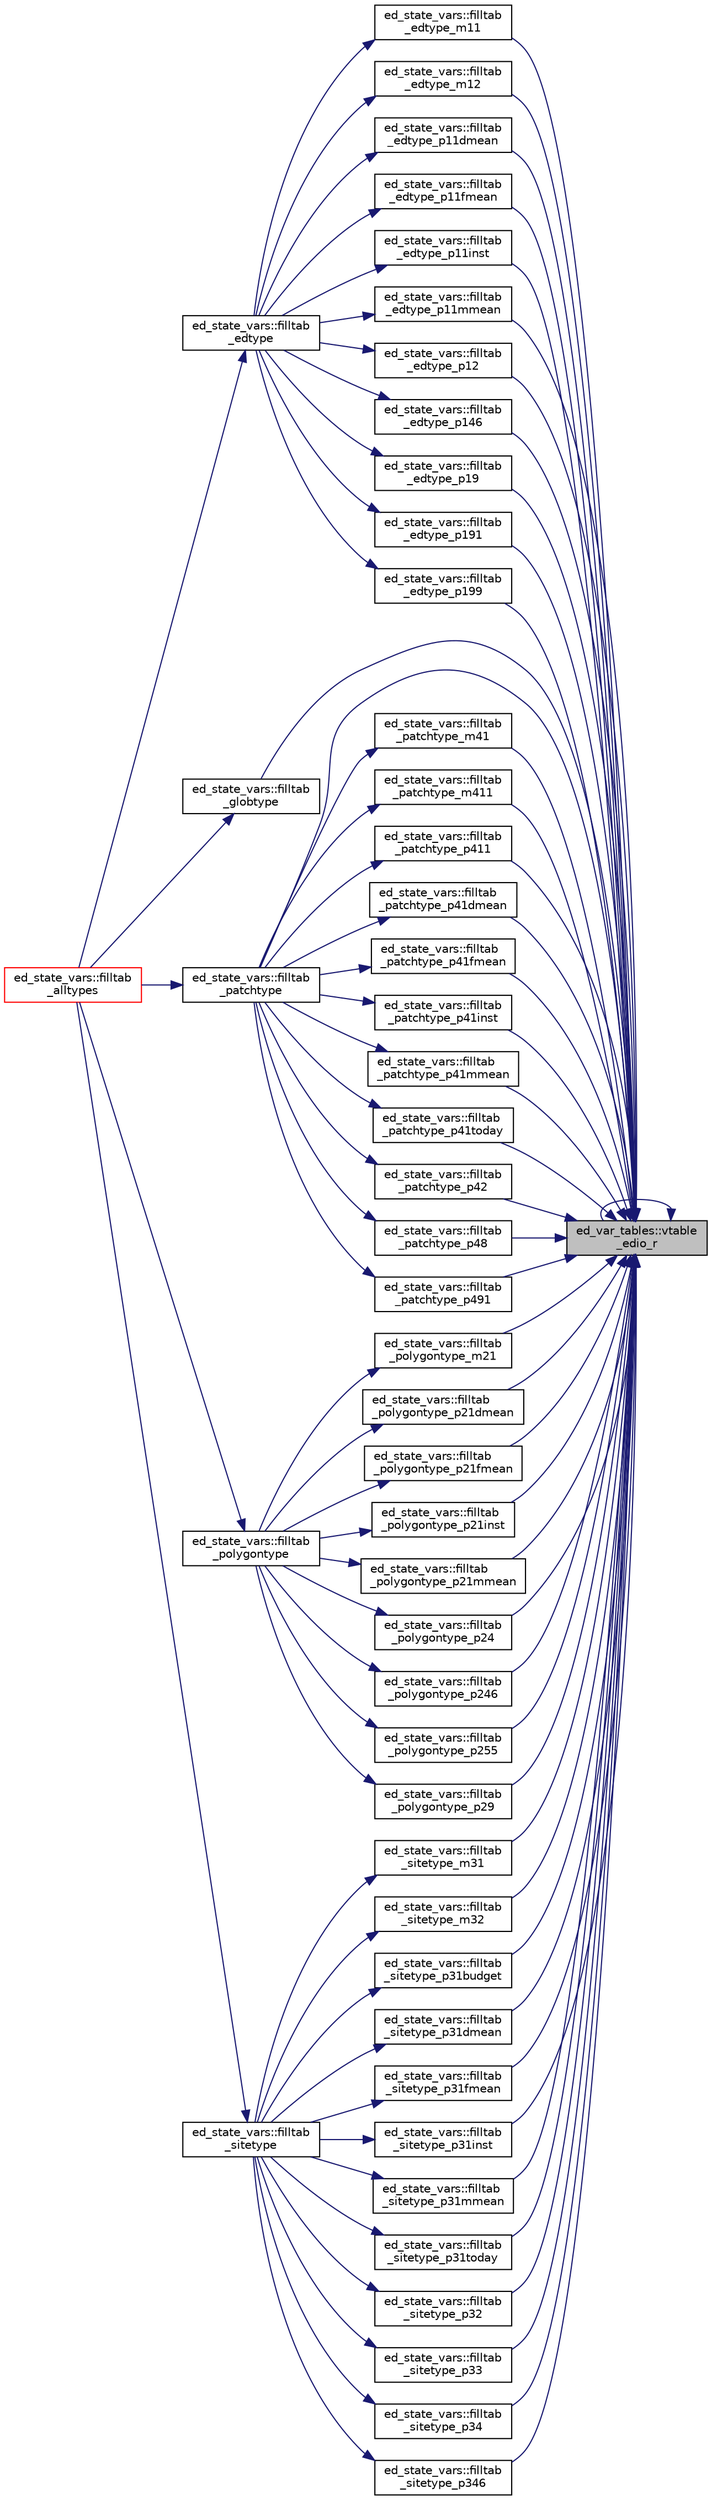 digraph "ed_var_tables::vtable_edio_r"
{
 // LATEX_PDF_SIZE
  edge [fontname="Helvetica",fontsize="10",labelfontname="Helvetica",labelfontsize="10"];
  node [fontname="Helvetica",fontsize="10",shape=record];
  rankdir="RL";
  Node1 [label="ed_var_tables::vtable\l_edio_r",height=0.2,width=0.4,color="black", fillcolor="grey75", style="filled", fontcolor="black",tooltip=" "];
  Node1 -> Node2 [dir="back",color="midnightblue",fontsize="10",style="solid"];
  Node2 [label="ed_state_vars::filltab\l_edtype_m11",height=0.2,width=0.4,color="black", fillcolor="white", style="filled",URL="$namespaceed__state__vars.html#ab9eaf06f12f8739d511341e99dad51eb",tooltip="This routine will fill the pointer table with the polygon-level variables (edtype) that have two dime..."];
  Node2 -> Node3 [dir="back",color="midnightblue",fontsize="10",style="solid"];
  Node3 [label="ed_state_vars::filltab\l_edtype",height=0.2,width=0.4,color="black", fillcolor="white", style="filled",URL="$namespaceed__state__vars.html#a31b9d7889efe4b92ff8dc064eb655d4e",tooltip="This routine will fill the pointer table with the polygon-level variables   (edtype)."];
  Node3 -> Node4 [dir="back",color="midnightblue",fontsize="10",style="solid"];
  Node4 [label="ed_state_vars::filltab\l_alltypes",height=0.2,width=0.4,color="red", fillcolor="white", style="filled",URL="$namespaceed__state__vars.html#afdc01451213108f52d4c3ac14a804f74",tooltip="This subroutine is the main driver for filling the variable table (var_table) of ED variables."];
  Node1 -> Node13 [dir="back",color="midnightblue",fontsize="10",style="solid"];
  Node13 [label="ed_state_vars::filltab\l_edtype_m12",height=0.2,width=0.4,color="black", fillcolor="white", style="filled",URL="$namespaceed__state__vars.html#a4834dc1fa685230019880cc6c9cf4ed0",tooltip="This routine will fill the pointer table with the polygon-level variables (edtype) that have three di..."];
  Node13 -> Node3 [dir="back",color="midnightblue",fontsize="10",style="solid"];
  Node1 -> Node14 [dir="back",color="midnightblue",fontsize="10",style="solid"];
  Node14 [label="ed_state_vars::filltab\l_edtype_p11dmean",height=0.2,width=0.4,color="black", fillcolor="white", style="filled",URL="$namespaceed__state__vars.html#a7ed69aec83eaa248927d38ddd7a67daa",tooltip="This routine will fill the pointer table with the polygon-level variables (edtype) that have one dime..."];
  Node14 -> Node3 [dir="back",color="midnightblue",fontsize="10",style="solid"];
  Node1 -> Node15 [dir="back",color="midnightblue",fontsize="10",style="solid"];
  Node15 [label="ed_state_vars::filltab\l_edtype_p11fmean",height=0.2,width=0.4,color="black", fillcolor="white", style="filled",URL="$namespaceed__state__vars.html#a6d7159b5099487f658877739e29f3f40",tooltip="This routine will fill the pointer table with the polygon-level variables (edtype) that have one dime..."];
  Node15 -> Node3 [dir="back",color="midnightblue",fontsize="10",style="solid"];
  Node1 -> Node16 [dir="back",color="midnightblue",fontsize="10",style="solid"];
  Node16 [label="ed_state_vars::filltab\l_edtype_p11inst",height=0.2,width=0.4,color="black", fillcolor="white", style="filled",URL="$namespaceed__state__vars.html#a256581db31438ac1eab6658d8eed7e6d",tooltip="This routine will fill the pointer table with the polygon-level variables (edtype) that have one dime..."];
  Node16 -> Node3 [dir="back",color="midnightblue",fontsize="10",style="solid"];
  Node1 -> Node17 [dir="back",color="midnightblue",fontsize="10",style="solid"];
  Node17 [label="ed_state_vars::filltab\l_edtype_p11mmean",height=0.2,width=0.4,color="black", fillcolor="white", style="filled",URL="$namespaceed__state__vars.html#a714397c35a6eb326065670c98745d2ee",tooltip="This routine will fill the pointer table with the polygon-level variables (edtype) that have one dime..."];
  Node17 -> Node3 [dir="back",color="midnightblue",fontsize="10",style="solid"];
  Node1 -> Node18 [dir="back",color="midnightblue",fontsize="10",style="solid"];
  Node18 [label="ed_state_vars::filltab\l_edtype_p12",height=0.2,width=0.4,color="black", fillcolor="white", style="filled",URL="$namespaceed__state__vars.html#a78f2d3db9b379cbde2178f6366ebdd06",tooltip="This routine will fill the pointer table with the polygon-level variables (edtype) that have two dime..."];
  Node18 -> Node3 [dir="back",color="midnightblue",fontsize="10",style="solid"];
  Node1 -> Node19 [dir="back",color="midnightblue",fontsize="10",style="solid"];
  Node19 [label="ed_state_vars::filltab\l_edtype_p146",height=0.2,width=0.4,color="black", fillcolor="white", style="filled",URL="$namespaceed__state__vars.html#a973191c14021cf533e4643205c6623d8",tooltip="This routine will fill the pointer table with the polygon-level variables (edtype) that have three di..."];
  Node19 -> Node3 [dir="back",color="midnightblue",fontsize="10",style="solid"];
  Node1 -> Node20 [dir="back",color="midnightblue",fontsize="10",style="solid"];
  Node20 [label="ed_state_vars::filltab\l_edtype_p19",height=0.2,width=0.4,color="black", fillcolor="white", style="filled",URL="$namespaceed__state__vars.html#a6265fcb655ce420fb53d9d9a70a676c7",tooltip="This routine will fill the pointer table with the polygon-level variables (edtype) that have two dime..."];
  Node20 -> Node3 [dir="back",color="midnightblue",fontsize="10",style="solid"];
  Node1 -> Node21 [dir="back",color="midnightblue",fontsize="10",style="solid"];
  Node21 [label="ed_state_vars::filltab\l_edtype_p191",height=0.2,width=0.4,color="black", fillcolor="white", style="filled",URL="$namespaceed__state__vars.html#ac8c4001066687856580431bcfa5c49ff",tooltip="This routine will fill the pointer table with the polygon-level variables (edtype) that have two dime..."];
  Node21 -> Node3 [dir="back",color="midnightblue",fontsize="10",style="solid"];
  Node1 -> Node22 [dir="back",color="midnightblue",fontsize="10",style="solid"];
  Node22 [label="ed_state_vars::filltab\l_edtype_p199",height=0.2,width=0.4,color="black", fillcolor="white", style="filled",URL="$namespaceed__state__vars.html#a241cb06b937cbad37050f035e6305788",tooltip="This routine will fill the pointer table with the polygon-level variables (edtype) that have three di..."];
  Node22 -> Node3 [dir="back",color="midnightblue",fontsize="10",style="solid"];
  Node1 -> Node23 [dir="back",color="midnightblue",fontsize="10",style="solid"];
  Node23 [label="ed_state_vars::filltab\l_globtype",height=0.2,width=0.4,color="black", fillcolor="white", style="filled",URL="$namespaceed__state__vars.html#ac479c3704655d44e4b6b87b703c488a1",tooltip=" "];
  Node23 -> Node4 [dir="back",color="midnightblue",fontsize="10",style="solid"];
  Node1 -> Node24 [dir="back",color="midnightblue",fontsize="10",style="solid"];
  Node24 [label="ed_state_vars::filltab\l_patchtype",height=0.2,width=0.4,color="black", fillcolor="white", style="filled",URL="$namespaceed__state__vars.html#ac37a860383b752e5263aa945c99824a9",tooltip="This sub-routine fills in the variable table for cohort-level variables."];
  Node24 -> Node4 [dir="back",color="midnightblue",fontsize="10",style="solid"];
  Node1 -> Node25 [dir="back",color="midnightblue",fontsize="10",style="solid"];
  Node25 [label="ed_state_vars::filltab\l_patchtype_m41",height=0.2,width=0.4,color="black", fillcolor="white", style="filled",URL="$namespaceed__state__vars.html#a326b7df2068b9faa5fc1ea535c86efe2",tooltip="This routine will fill the pointer table with the cohort-level variables (patchtype) that have two di..."];
  Node25 -> Node24 [dir="back",color="midnightblue",fontsize="10",style="solid"];
  Node1 -> Node26 [dir="back",color="midnightblue",fontsize="10",style="solid"];
  Node26 [label="ed_state_vars::filltab\l_patchtype_m411",height=0.2,width=0.4,color="black", fillcolor="white", style="filled",URL="$namespaceed__state__vars.html#ad37021d612198bd02a104790ed58446c",tooltip="This routine will fill the pointer table with the cohort-level variables (patchtype) that have three ..."];
  Node26 -> Node24 [dir="back",color="midnightblue",fontsize="10",style="solid"];
  Node1 -> Node27 [dir="back",color="midnightblue",fontsize="10",style="solid"];
  Node27 [label="ed_state_vars::filltab\l_patchtype_p411",height=0.2,width=0.4,color="black", fillcolor="white", style="filled",URL="$namespaceed__state__vars.html#afa3fe02474e668980d731221824ae0ab",tooltip="This routine will fill the pointer table with the cohort-level variables (patchtype) that have two di..."];
  Node27 -> Node24 [dir="back",color="midnightblue",fontsize="10",style="solid"];
  Node1 -> Node28 [dir="back",color="midnightblue",fontsize="10",style="solid"];
  Node28 [label="ed_state_vars::filltab\l_patchtype_p41dmean",height=0.2,width=0.4,color="black", fillcolor="white", style="filled",URL="$namespaceed__state__vars.html#a80a0217d902dbecc06271e51aebabd66",tooltip="This routine will fill the pointer table with the cohort-level variables (patchtype) that have one di..."];
  Node28 -> Node24 [dir="back",color="midnightblue",fontsize="10",style="solid"];
  Node1 -> Node29 [dir="back",color="midnightblue",fontsize="10",style="solid"];
  Node29 [label="ed_state_vars::filltab\l_patchtype_p41fmean",height=0.2,width=0.4,color="black", fillcolor="white", style="filled",URL="$namespaceed__state__vars.html#ab1a02c808c212a939e3a4f5cfae22bb1",tooltip="This routine will fill the pointer table with the cohort-level variables (patchtype) that have one di..."];
  Node29 -> Node24 [dir="back",color="midnightblue",fontsize="10",style="solid"];
  Node1 -> Node30 [dir="back",color="midnightblue",fontsize="10",style="solid"];
  Node30 [label="ed_state_vars::filltab\l_patchtype_p41inst",height=0.2,width=0.4,color="black", fillcolor="white", style="filled",URL="$namespaceed__state__vars.html#ae15afcbcec31f2654c618be42e1b978d",tooltip="This routine will fill the pointer table with the cohort-level variables (patchtype) that have one di..."];
  Node30 -> Node24 [dir="back",color="midnightblue",fontsize="10",style="solid"];
  Node1 -> Node31 [dir="back",color="midnightblue",fontsize="10",style="solid"];
  Node31 [label="ed_state_vars::filltab\l_patchtype_p41mmean",height=0.2,width=0.4,color="black", fillcolor="white", style="filled",URL="$namespaceed__state__vars.html#a292baeb41c4a8aa98c5cd2a67b3679a3",tooltip="This routine will fill the pointer table with the cohort-level variables (patchtype) that have one di..."];
  Node31 -> Node24 [dir="back",color="midnightblue",fontsize="10",style="solid"];
  Node1 -> Node32 [dir="back",color="midnightblue",fontsize="10",style="solid"];
  Node32 [label="ed_state_vars::filltab\l_patchtype_p41today",height=0.2,width=0.4,color="black", fillcolor="white", style="filled",URL="$namespaceed__state__vars.html#a045ab8a54e0630e26b2fbdf1754efacd",tooltip="This routine will fill the pointer table with the cohort-level variables (patchtype) that have one di..."];
  Node32 -> Node24 [dir="back",color="midnightblue",fontsize="10",style="solid"];
  Node1 -> Node33 [dir="back",color="midnightblue",fontsize="10",style="solid"];
  Node33 [label="ed_state_vars::filltab\l_patchtype_p42",height=0.2,width=0.4,color="black", fillcolor="white", style="filled",URL="$namespaceed__state__vars.html#aff6b5234ab2ac9af7010aebc192f0c88",tooltip="This routine will fill the pointer table with the cohort-level variables (patchtype) that have two di..."];
  Node33 -> Node24 [dir="back",color="midnightblue",fontsize="10",style="solid"];
  Node1 -> Node34 [dir="back",color="midnightblue",fontsize="10",style="solid"];
  Node34 [label="ed_state_vars::filltab\l_patchtype_p48",height=0.2,width=0.4,color="black", fillcolor="white", style="filled",URL="$namespaceed__state__vars.html#a5d63e58eeaff5d95d688b551f909aff4",tooltip="This routine will fill the pointer table with the cohort-level variables (patchtype) that have two di..."];
  Node34 -> Node24 [dir="back",color="midnightblue",fontsize="10",style="solid"];
  Node1 -> Node35 [dir="back",color="midnightblue",fontsize="10",style="solid"];
  Node35 [label="ed_state_vars::filltab\l_patchtype_p491",height=0.2,width=0.4,color="black", fillcolor="white", style="filled",URL="$namespaceed__state__vars.html#afe586106358ae73ee7436e42a0eab679",tooltip="This routine will fill the pointer table with the cohort-level variables (patchtype) that have two di..."];
  Node35 -> Node24 [dir="back",color="midnightblue",fontsize="10",style="solid"];
  Node1 -> Node36 [dir="back",color="midnightblue",fontsize="10",style="solid"];
  Node36 [label="ed_state_vars::filltab\l_polygontype_m21",height=0.2,width=0.4,color="black", fillcolor="white", style="filled",URL="$namespaceed__state__vars.html#ada572b0a43655456a132bf574b33ed7f",tooltip="This routine will fill the pointer table with the site-level variables (polygontype) that have two di..."];
  Node36 -> Node37 [dir="back",color="midnightblue",fontsize="10",style="solid"];
  Node37 [label="ed_state_vars::filltab\l_polygontype",height=0.2,width=0.4,color="black", fillcolor="white", style="filled",URL="$namespaceed__state__vars.html#a5059d40682c2653017de524077b8dae5",tooltip="This sub-routine fills in the variable table with site-level variables."];
  Node37 -> Node4 [dir="back",color="midnightblue",fontsize="10",style="solid"];
  Node1 -> Node38 [dir="back",color="midnightblue",fontsize="10",style="solid"];
  Node38 [label="ed_state_vars::filltab\l_polygontype_p21dmean",height=0.2,width=0.4,color="black", fillcolor="white", style="filled",URL="$namespaceed__state__vars.html#a813592d2753b4e952803f077a7d9270b",tooltip="This routine will fill the pointer table with the site-level variables (polygontype) that have one di..."];
  Node38 -> Node37 [dir="back",color="midnightblue",fontsize="10",style="solid"];
  Node1 -> Node39 [dir="back",color="midnightblue",fontsize="10",style="solid"];
  Node39 [label="ed_state_vars::filltab\l_polygontype_p21fmean",height=0.2,width=0.4,color="black", fillcolor="white", style="filled",URL="$namespaceed__state__vars.html#afa85ef8f0f340a3c70f4070afe429661",tooltip="This routine will fill the pointer table with the site-level variables (polygontype) that have one di..."];
  Node39 -> Node37 [dir="back",color="midnightblue",fontsize="10",style="solid"];
  Node1 -> Node40 [dir="back",color="midnightblue",fontsize="10",style="solid"];
  Node40 [label="ed_state_vars::filltab\l_polygontype_p21inst",height=0.2,width=0.4,color="black", fillcolor="white", style="filled",URL="$namespaceed__state__vars.html#a05b5b3790eeabf7f1ebc386315be33ff",tooltip="This routine will fill the pointer table with the site-level variables (polygontype) that have one di..."];
  Node40 -> Node37 [dir="back",color="midnightblue",fontsize="10",style="solid"];
  Node1 -> Node41 [dir="back",color="midnightblue",fontsize="10",style="solid"];
  Node41 [label="ed_state_vars::filltab\l_polygontype_p21mmean",height=0.2,width=0.4,color="black", fillcolor="white", style="filled",URL="$namespaceed__state__vars.html#ac62932511eae57da5b7d3fedd818ccb6",tooltip="This routine will fill the pointer table with the site-level variables (polygontype) that have one di..."];
  Node41 -> Node37 [dir="back",color="midnightblue",fontsize="10",style="solid"];
  Node1 -> Node42 [dir="back",color="midnightblue",fontsize="10",style="solid"];
  Node42 [label="ed_state_vars::filltab\l_polygontype_p24",height=0.2,width=0.4,color="black", fillcolor="white", style="filled",URL="$namespaceed__state__vars.html#afabb5f55cd27b2d47fc19be14314ee61",tooltip="This routine will fill the pointer table with the site-level variables (polygontype) that have two di..."];
  Node42 -> Node37 [dir="back",color="midnightblue",fontsize="10",style="solid"];
  Node1 -> Node43 [dir="back",color="midnightblue",fontsize="10",style="solid"];
  Node43 [label="ed_state_vars::filltab\l_polygontype_p246",height=0.2,width=0.4,color="black", fillcolor="white", style="filled",URL="$namespaceed__state__vars.html#a767e7b3c2632bb5bae2c57b3d5671780",tooltip="This routine will fill the pointer table with the site-level variables (polygontype) that have three ..."];
  Node43 -> Node37 [dir="back",color="midnightblue",fontsize="10",style="solid"];
  Node1 -> Node44 [dir="back",color="midnightblue",fontsize="10",style="solid"];
  Node44 [label="ed_state_vars::filltab\l_polygontype_p255",height=0.2,width=0.4,color="black", fillcolor="white", style="filled",URL="$namespaceed__state__vars.html#af1a7d7f50a0d28613072bb4a1832c3e3",tooltip="This routine will fill the pointer table with the site-level variables (polygontype) that have three ..."];
  Node44 -> Node37 [dir="back",color="midnightblue",fontsize="10",style="solid"];
  Node1 -> Node45 [dir="back",color="midnightblue",fontsize="10",style="solid"];
  Node45 [label="ed_state_vars::filltab\l_polygontype_p29",height=0.2,width=0.4,color="black", fillcolor="white", style="filled",URL="$namespaceed__state__vars.html#a63083121712f3f902667c53218987e46",tooltip="This routine will fill the pointer table with the site-level variables (polygontype) that have two di..."];
  Node45 -> Node37 [dir="back",color="midnightblue",fontsize="10",style="solid"];
  Node1 -> Node46 [dir="back",color="midnightblue",fontsize="10",style="solid"];
  Node46 [label="ed_state_vars::filltab\l_sitetype_m31",height=0.2,width=0.4,color="black", fillcolor="white", style="filled",URL="$namespaceed__state__vars.html#aeda801ceb00e5700d0dc3175a0937d16",tooltip="This routine will fill the pointer table with the patch-level variables (sitetype) that have two dime..."];
  Node46 -> Node47 [dir="back",color="midnightblue",fontsize="10",style="solid"];
  Node47 [label="ed_state_vars::filltab\l_sitetype",height=0.2,width=0.4,color="black", fillcolor="white", style="filled",URL="$namespaceed__state__vars.html#adfda51c18d9eb4eab6a5f2d479eccd29",tooltip="This sub-routine will fill the variable table with the sitetype variables (patch-level)...."];
  Node47 -> Node4 [dir="back",color="midnightblue",fontsize="10",style="solid"];
  Node1 -> Node48 [dir="back",color="midnightblue",fontsize="10",style="solid"];
  Node48 [label="ed_state_vars::filltab\l_sitetype_m32",height=0.2,width=0.4,color="black", fillcolor="white", style="filled",URL="$namespaceed__state__vars.html#a6f5ed492902141d24d2bd008dd7b68c1",tooltip="This routine will fill the pointer table with the patch-level variables (sitetype) that have three di..."];
  Node48 -> Node47 [dir="back",color="midnightblue",fontsize="10",style="solid"];
  Node1 -> Node49 [dir="back",color="midnightblue",fontsize="10",style="solid"];
  Node49 [label="ed_state_vars::filltab\l_sitetype_p31budget",height=0.2,width=0.4,color="black", fillcolor="white", style="filled",URL="$namespaceed__state__vars.html#a2f41d321145c1fc85e33055ee0d4a78c",tooltip="This routine will fill the pointer table with the patch-level variables (sitetype) that have one dime..."];
  Node49 -> Node47 [dir="back",color="midnightblue",fontsize="10",style="solid"];
  Node1 -> Node50 [dir="back",color="midnightblue",fontsize="10",style="solid"];
  Node50 [label="ed_state_vars::filltab\l_sitetype_p31dmean",height=0.2,width=0.4,color="black", fillcolor="white", style="filled",URL="$namespaceed__state__vars.html#ab7a9ec8185269ed2dda4bf9538a21416",tooltip="This routine will fill the pointer table with the patch-level variables (sitetype) that have one dime..."];
  Node50 -> Node47 [dir="back",color="midnightblue",fontsize="10",style="solid"];
  Node1 -> Node51 [dir="back",color="midnightblue",fontsize="10",style="solid"];
  Node51 [label="ed_state_vars::filltab\l_sitetype_p31fmean",height=0.2,width=0.4,color="black", fillcolor="white", style="filled",URL="$namespaceed__state__vars.html#a195c33fe08578b92692e488eb565861d",tooltip="This routine will fill the pointer table with the patch-level variables (sitetype) that have one dime..."];
  Node51 -> Node47 [dir="back",color="midnightblue",fontsize="10",style="solid"];
  Node1 -> Node52 [dir="back",color="midnightblue",fontsize="10",style="solid"];
  Node52 [label="ed_state_vars::filltab\l_sitetype_p31inst",height=0.2,width=0.4,color="black", fillcolor="white", style="filled",URL="$namespaceed__state__vars.html#a8bc8b68929a7a916f6b7935bb29a633a",tooltip="This routine will fill the pointer table with the patch-level variables (sitetype) that have one dime..."];
  Node52 -> Node47 [dir="back",color="midnightblue",fontsize="10",style="solid"];
  Node1 -> Node53 [dir="back",color="midnightblue",fontsize="10",style="solid"];
  Node53 [label="ed_state_vars::filltab\l_sitetype_p31mmean",height=0.2,width=0.4,color="black", fillcolor="white", style="filled",URL="$namespaceed__state__vars.html#a89840a7049b8ec0e90010deda231bcdc",tooltip="This routine will fill the pointer table with the patch-level variables (sitetype) that have one dime..."];
  Node53 -> Node47 [dir="back",color="midnightblue",fontsize="10",style="solid"];
  Node1 -> Node54 [dir="back",color="midnightblue",fontsize="10",style="solid"];
  Node54 [label="ed_state_vars::filltab\l_sitetype_p31today",height=0.2,width=0.4,color="black", fillcolor="white", style="filled",URL="$namespaceed__state__vars.html#a242eaeffb4268408922368bfe527904f",tooltip="This routine will fill the pointer table with the patch-level variables (sitetype) that have one dime..."];
  Node54 -> Node47 [dir="back",color="midnightblue",fontsize="10",style="solid"];
  Node1 -> Node55 [dir="back",color="midnightblue",fontsize="10",style="solid"];
  Node55 [label="ed_state_vars::filltab\l_sitetype_p32",height=0.2,width=0.4,color="black", fillcolor="white", style="filled",URL="$namespaceed__state__vars.html#a42452cec3810c62dd8c72e2d58476bcd",tooltip="This routine will fill the pointer table with the patch-level variables (sitetype) that have two dime..."];
  Node55 -> Node47 [dir="back",color="midnightblue",fontsize="10",style="solid"];
  Node1 -> Node56 [dir="back",color="midnightblue",fontsize="10",style="solid"];
  Node56 [label="ed_state_vars::filltab\l_sitetype_p33",height=0.2,width=0.4,color="black", fillcolor="white", style="filled",URL="$namespaceed__state__vars.html#ae53d37359e4395c526fd65a95f76c428",tooltip="This routine will fill the pointer table with the patch-level variables (sitetype) that have two dime..."];
  Node56 -> Node47 [dir="back",color="midnightblue",fontsize="10",style="solid"];
  Node1 -> Node57 [dir="back",color="midnightblue",fontsize="10",style="solid"];
  Node57 [label="ed_state_vars::filltab\l_sitetype_p34",height=0.2,width=0.4,color="black", fillcolor="white", style="filled",URL="$namespaceed__state__vars.html#acf64db19aff9106beb2c20eecbe6afa9",tooltip="This routine will fill the pointer table with the patch-level variables (sitetype) that have two dime..."];
  Node57 -> Node47 [dir="back",color="midnightblue",fontsize="10",style="solid"];
  Node1 -> Node58 [dir="back",color="midnightblue",fontsize="10",style="solid"];
  Node58 [label="ed_state_vars::filltab\l_sitetype_p346",height=0.2,width=0.4,color="black", fillcolor="white", style="filled",URL="$namespaceed__state__vars.html#ad66c156887d39c17d4cb4b0895e5fe24",tooltip="This routine will fill the pointer table with the patch-level variables (sitetype) that have three di..."];
  Node58 -> Node47 [dir="back",color="midnightblue",fontsize="10",style="solid"];
  Node1 -> Node1 [dir="back",color="midnightblue",fontsize="10",style="solid"];
}
